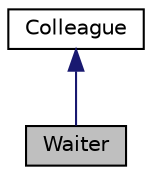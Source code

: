 digraph "Waiter"
{
 // LATEX_PDF_SIZE
  edge [fontname="Helvetica",fontsize="10",labelfontname="Helvetica",labelfontsize="10"];
  node [fontname="Helvetica",fontsize="10",shape=record];
  Node1 [label="Waiter",height=0.2,width=0.4,color="black", fillcolor="grey75", style="filled", fontcolor="black",tooltip="The Waiter class represents a colleague who takes orders from tables, presents food and drinks to tab..."];
  Node2 -> Node1 [dir="back",color="midnightblue",fontsize="10",style="solid",fontname="Helvetica"];
  Node2 [label="Colleague",height=0.2,width=0.4,color="black", fillcolor="white", style="filled",URL="$classColleague.html",tooltip="The Colleague class is an abstract base class that defines the interface for objects that communicate..."];
}
